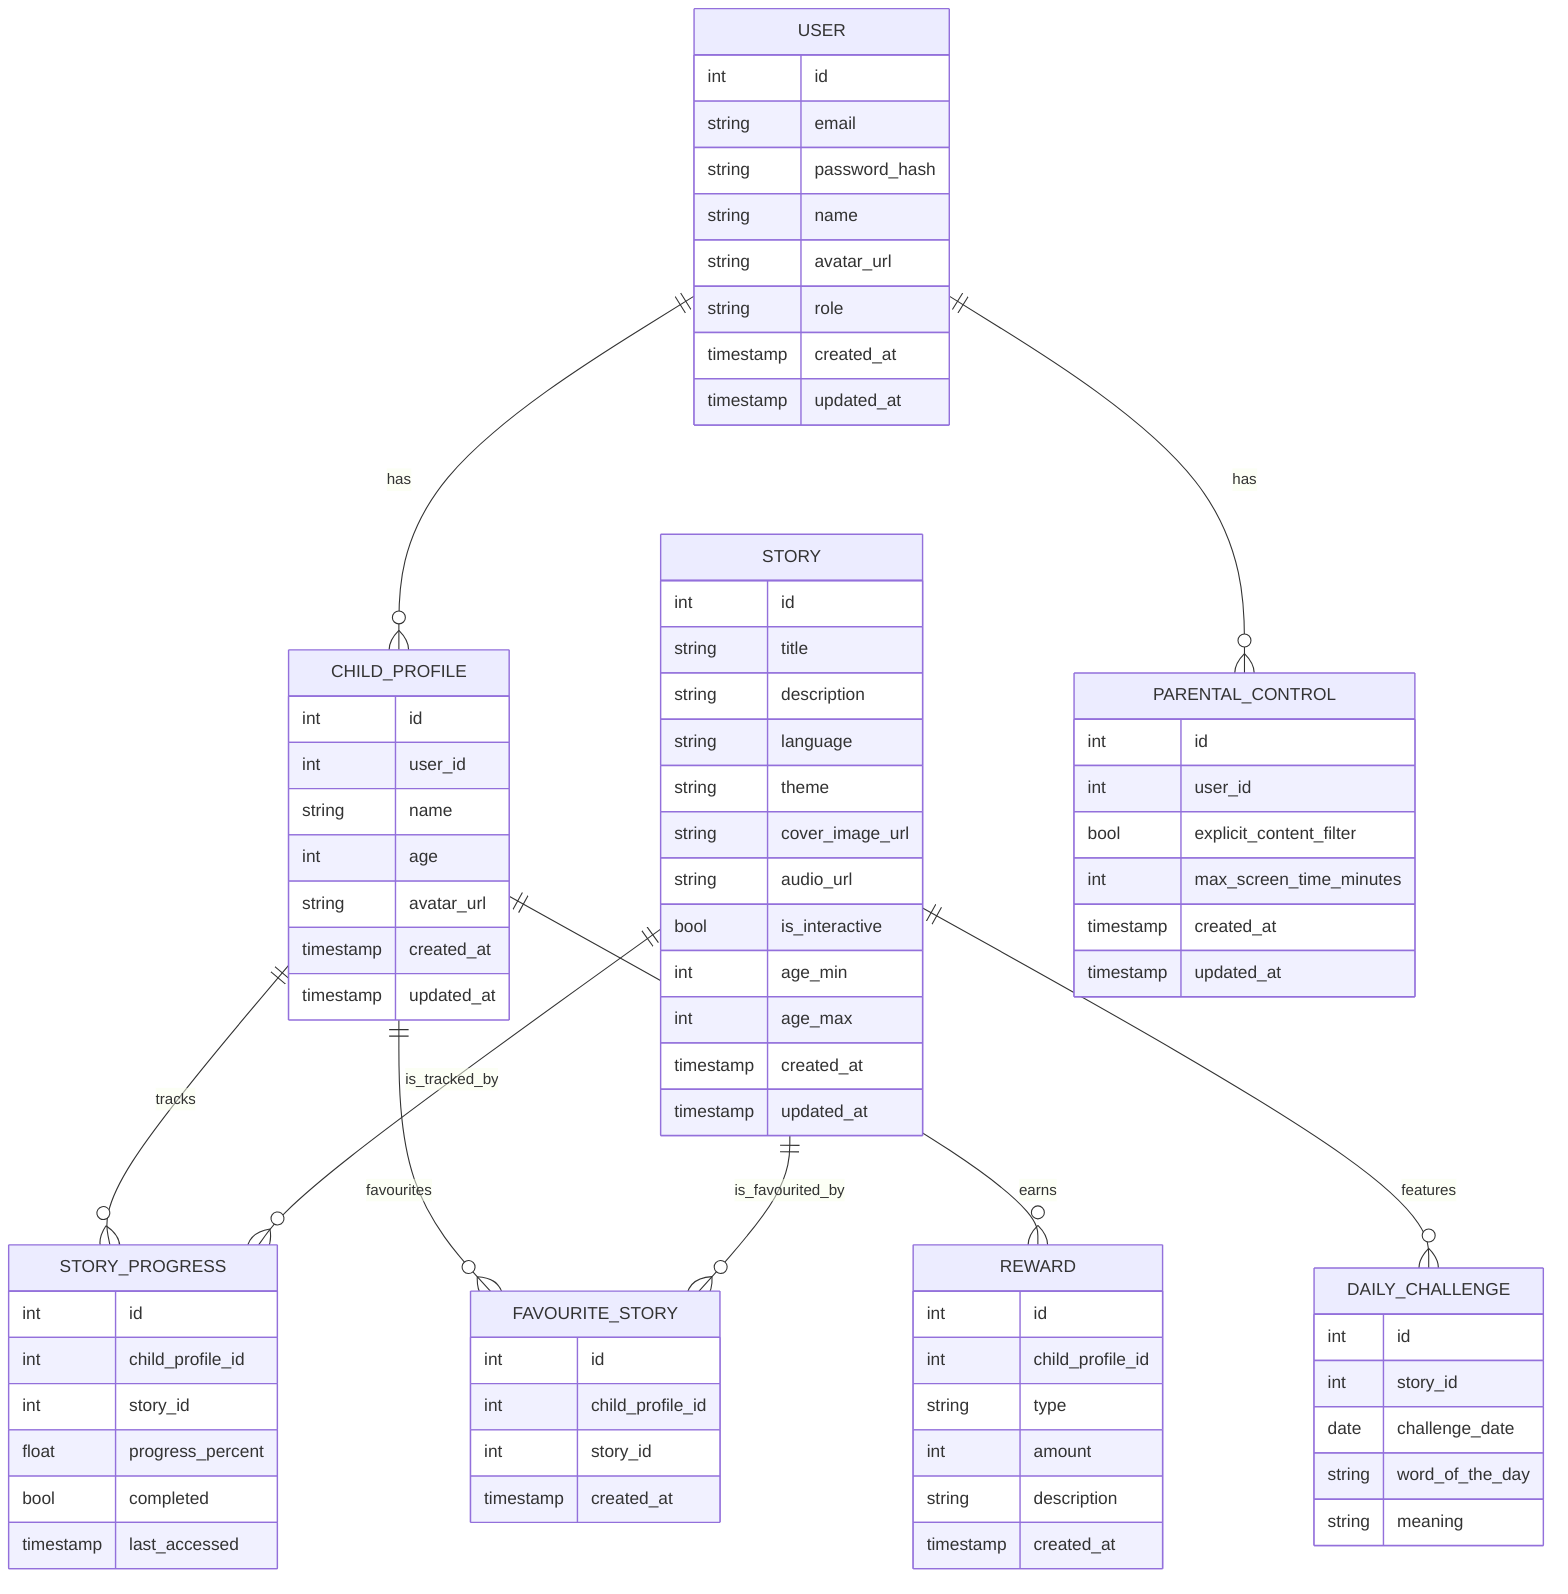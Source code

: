 erDiagram
  USER {
    int id
    string email
    string password_hash
    string name
    string avatar_url
    string role
    timestamp created_at
    timestamp updated_at
  }
  CHILD_PROFILE {
    int id
    int user_id
    string name
    int age
    string avatar_url
    timestamp created_at
    timestamp updated_at
  }
  STORY {
    int id
    string title
    string description
    string language
    string theme
    string cover_image_url
    string audio_url
    bool is_interactive
    int age_min
    int age_max
    timestamp created_at
    timestamp updated_at
  }
  STORY_PROGRESS {
    int id
    int child_profile_id
    int story_id
    float progress_percent
    bool completed
    timestamp last_accessed
  }
  FAVOURITE_STORY {
    int id
    int child_profile_id
    int story_id
    timestamp created_at
  }
  DAILY_CHALLENGE {
    int id
    int story_id
    date challenge_date
    string word_of_the_day
    string meaning
  }
  REWARD {
    int id
    int child_profile_id
    string type
    int amount
    string description
    timestamp created_at
  }
  PARENTAL_CONTROL {
    int id
    int user_id
    bool explicit_content_filter
    int max_screen_time_minutes
    timestamp created_at
    timestamp updated_at
  }
  USER ||--o{ CHILD_PROFILE : has
  USER ||--o{ PARENTAL_CONTROL : has
  CHILD_PROFILE ||--o{ STORY_PROGRESS : tracks
  CHILD_PROFILE ||--o{ FAVOURITE_STORY : favourites
  CHILD_PROFILE ||--o{ REWARD : earns
  STORY ||--o{ STORY_PROGRESS : is_tracked_by
  STORY ||--o{ FAVOURITE_STORY : is_favourited_by
  STORY ||--o{ DAILY_CHALLENGE : features